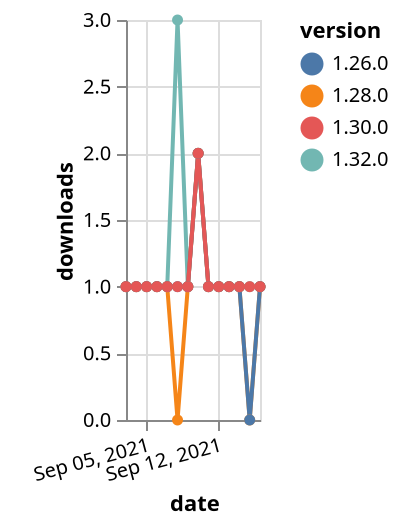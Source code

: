 {"$schema": "https://vega.github.io/schema/vega-lite/v5.json", "description": "A simple bar chart with embedded data.", "data": {"values": [{"date": "2021-09-03", "total": 170, "delta": 1, "version": "1.32.0"}, {"date": "2021-09-04", "total": 171, "delta": 1, "version": "1.32.0"}, {"date": "2021-09-05", "total": 172, "delta": 1, "version": "1.32.0"}, {"date": "2021-09-06", "total": 173, "delta": 1, "version": "1.32.0"}, {"date": "2021-09-07", "total": 174, "delta": 1, "version": "1.32.0"}, {"date": "2021-09-08", "total": 177, "delta": 3, "version": "1.32.0"}, {"date": "2021-09-09", "total": 178, "delta": 1, "version": "1.32.0"}, {"date": "2021-09-10", "total": 180, "delta": 2, "version": "1.32.0"}, {"date": "2021-09-11", "total": 181, "delta": 1, "version": "1.32.0"}, {"date": "2021-09-12", "total": 182, "delta": 1, "version": "1.32.0"}, {"date": "2021-09-13", "total": 183, "delta": 1, "version": "1.32.0"}, {"date": "2021-09-14", "total": 184, "delta": 1, "version": "1.32.0"}, {"date": "2021-09-15", "total": 185, "delta": 1, "version": "1.32.0"}, {"date": "2021-09-16", "total": 186, "delta": 1, "version": "1.32.0"}, {"date": "2021-09-03", "total": 200, "delta": 1, "version": "1.28.0"}, {"date": "2021-09-04", "total": 201, "delta": 1, "version": "1.28.0"}, {"date": "2021-09-05", "total": 202, "delta": 1, "version": "1.28.0"}, {"date": "2021-09-06", "total": 203, "delta": 1, "version": "1.28.0"}, {"date": "2021-09-07", "total": 204, "delta": 1, "version": "1.28.0"}, {"date": "2021-09-08", "total": 204, "delta": 0, "version": "1.28.0"}, {"date": "2021-09-09", "total": 205, "delta": 1, "version": "1.28.0"}, {"date": "2021-09-10", "total": 207, "delta": 2, "version": "1.28.0"}, {"date": "2021-09-11", "total": 208, "delta": 1, "version": "1.28.0"}, {"date": "2021-09-12", "total": 209, "delta": 1, "version": "1.28.0"}, {"date": "2021-09-13", "total": 210, "delta": 1, "version": "1.28.0"}, {"date": "2021-09-14", "total": 211, "delta": 1, "version": "1.28.0"}, {"date": "2021-09-15", "total": 211, "delta": 0, "version": "1.28.0"}, {"date": "2021-09-16", "total": 212, "delta": 1, "version": "1.28.0"}, {"date": "2021-09-03", "total": 252, "delta": 1, "version": "1.26.0"}, {"date": "2021-09-04", "total": 253, "delta": 1, "version": "1.26.0"}, {"date": "2021-09-05", "total": 254, "delta": 1, "version": "1.26.0"}, {"date": "2021-09-06", "total": 255, "delta": 1, "version": "1.26.0"}, {"date": "2021-09-07", "total": 256, "delta": 1, "version": "1.26.0"}, {"date": "2021-09-08", "total": 257, "delta": 1, "version": "1.26.0"}, {"date": "2021-09-09", "total": 258, "delta": 1, "version": "1.26.0"}, {"date": "2021-09-10", "total": 260, "delta": 2, "version": "1.26.0"}, {"date": "2021-09-11", "total": 261, "delta": 1, "version": "1.26.0"}, {"date": "2021-09-12", "total": 262, "delta": 1, "version": "1.26.0"}, {"date": "2021-09-13", "total": 263, "delta": 1, "version": "1.26.0"}, {"date": "2021-09-14", "total": 264, "delta": 1, "version": "1.26.0"}, {"date": "2021-09-15", "total": 264, "delta": 0, "version": "1.26.0"}, {"date": "2021-09-16", "total": 265, "delta": 1, "version": "1.26.0"}, {"date": "2021-09-03", "total": 200, "delta": 1, "version": "1.30.0"}, {"date": "2021-09-04", "total": 201, "delta": 1, "version": "1.30.0"}, {"date": "2021-09-05", "total": 202, "delta": 1, "version": "1.30.0"}, {"date": "2021-09-06", "total": 203, "delta": 1, "version": "1.30.0"}, {"date": "2021-09-07", "total": 204, "delta": 1, "version": "1.30.0"}, {"date": "2021-09-08", "total": 205, "delta": 1, "version": "1.30.0"}, {"date": "2021-09-09", "total": 206, "delta": 1, "version": "1.30.0"}, {"date": "2021-09-10", "total": 208, "delta": 2, "version": "1.30.0"}, {"date": "2021-09-11", "total": 209, "delta": 1, "version": "1.30.0"}, {"date": "2021-09-12", "total": 210, "delta": 1, "version": "1.30.0"}, {"date": "2021-09-13", "total": 211, "delta": 1, "version": "1.30.0"}, {"date": "2021-09-14", "total": 212, "delta": 1, "version": "1.30.0"}, {"date": "2021-09-15", "total": 213, "delta": 1, "version": "1.30.0"}, {"date": "2021-09-16", "total": 214, "delta": 1, "version": "1.30.0"}]}, "width": "container", "mark": {"type": "line", "point": {"filled": true}}, "encoding": {"x": {"field": "date", "type": "temporal", "timeUnit": "yearmonthdate", "title": "date", "axis": {"labelAngle": -15}}, "y": {"field": "delta", "type": "quantitative", "title": "downloads"}, "color": {"field": "version", "type": "nominal"}, "tooltip": {"field": "delta"}}}